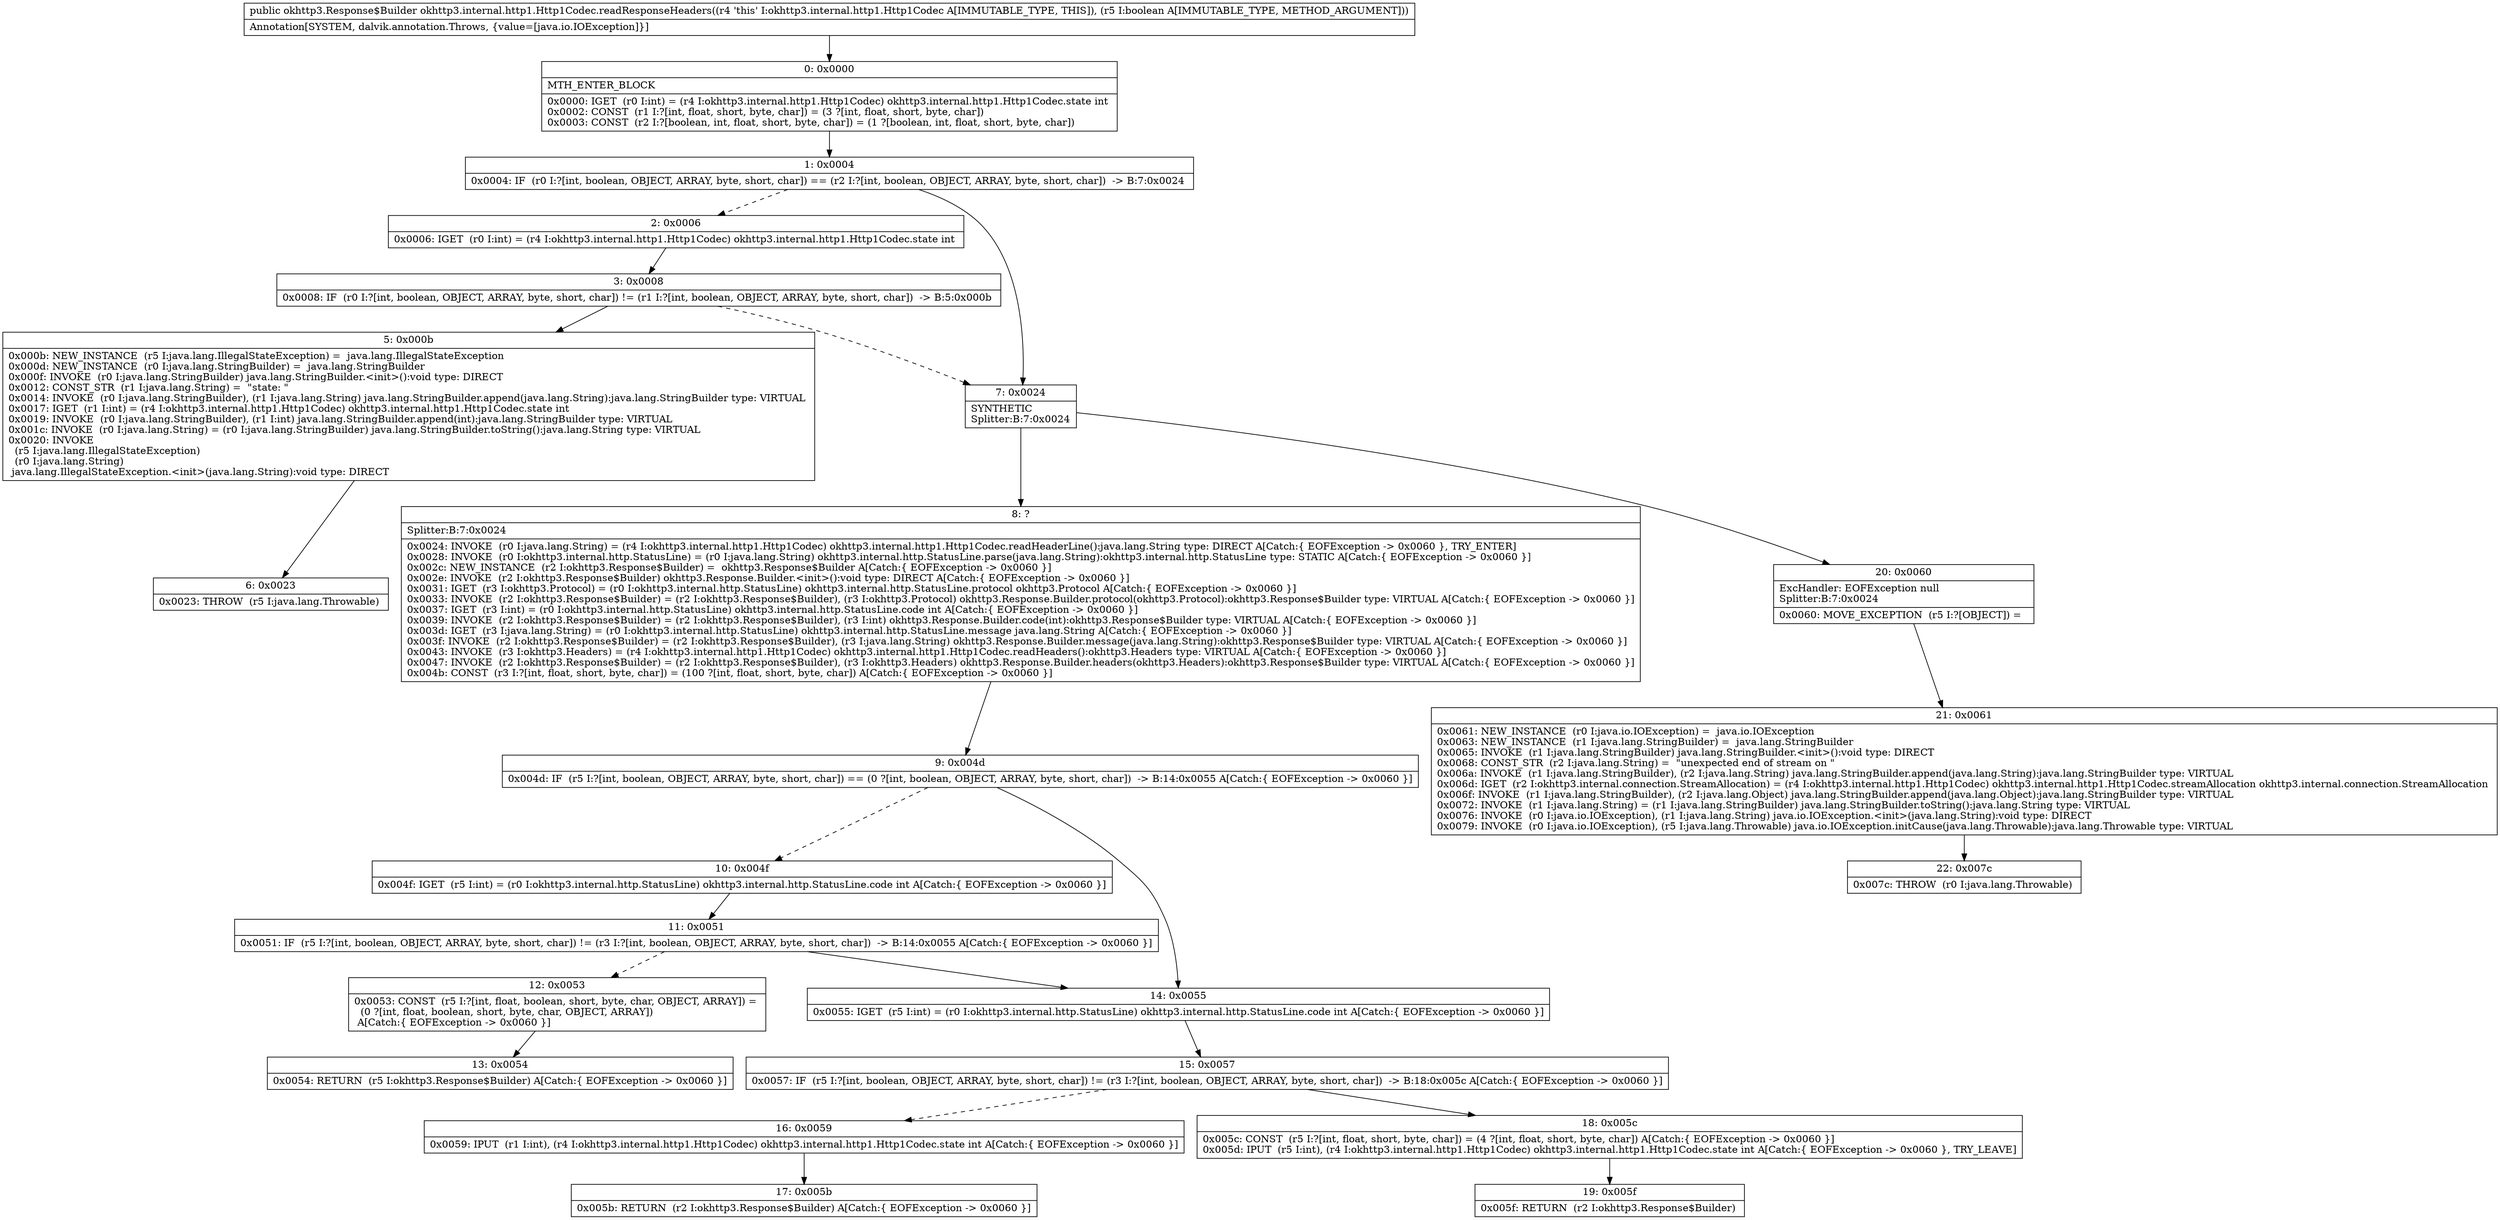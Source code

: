digraph "CFG forokhttp3.internal.http1.Http1Codec.readResponseHeaders(Z)Lokhttp3\/Response$Builder;" {
Node_0 [shape=record,label="{0\:\ 0x0000|MTH_ENTER_BLOCK\l|0x0000: IGET  (r0 I:int) = (r4 I:okhttp3.internal.http1.Http1Codec) okhttp3.internal.http1.Http1Codec.state int \l0x0002: CONST  (r1 I:?[int, float, short, byte, char]) = (3 ?[int, float, short, byte, char]) \l0x0003: CONST  (r2 I:?[boolean, int, float, short, byte, char]) = (1 ?[boolean, int, float, short, byte, char]) \l}"];
Node_1 [shape=record,label="{1\:\ 0x0004|0x0004: IF  (r0 I:?[int, boolean, OBJECT, ARRAY, byte, short, char]) == (r2 I:?[int, boolean, OBJECT, ARRAY, byte, short, char])  \-\> B:7:0x0024 \l}"];
Node_2 [shape=record,label="{2\:\ 0x0006|0x0006: IGET  (r0 I:int) = (r4 I:okhttp3.internal.http1.Http1Codec) okhttp3.internal.http1.Http1Codec.state int \l}"];
Node_3 [shape=record,label="{3\:\ 0x0008|0x0008: IF  (r0 I:?[int, boolean, OBJECT, ARRAY, byte, short, char]) != (r1 I:?[int, boolean, OBJECT, ARRAY, byte, short, char])  \-\> B:5:0x000b \l}"];
Node_5 [shape=record,label="{5\:\ 0x000b|0x000b: NEW_INSTANCE  (r5 I:java.lang.IllegalStateException) =  java.lang.IllegalStateException \l0x000d: NEW_INSTANCE  (r0 I:java.lang.StringBuilder) =  java.lang.StringBuilder \l0x000f: INVOKE  (r0 I:java.lang.StringBuilder) java.lang.StringBuilder.\<init\>():void type: DIRECT \l0x0012: CONST_STR  (r1 I:java.lang.String) =  \"state: \" \l0x0014: INVOKE  (r0 I:java.lang.StringBuilder), (r1 I:java.lang.String) java.lang.StringBuilder.append(java.lang.String):java.lang.StringBuilder type: VIRTUAL \l0x0017: IGET  (r1 I:int) = (r4 I:okhttp3.internal.http1.Http1Codec) okhttp3.internal.http1.Http1Codec.state int \l0x0019: INVOKE  (r0 I:java.lang.StringBuilder), (r1 I:int) java.lang.StringBuilder.append(int):java.lang.StringBuilder type: VIRTUAL \l0x001c: INVOKE  (r0 I:java.lang.String) = (r0 I:java.lang.StringBuilder) java.lang.StringBuilder.toString():java.lang.String type: VIRTUAL \l0x0020: INVOKE  \l  (r5 I:java.lang.IllegalStateException)\l  (r0 I:java.lang.String)\l java.lang.IllegalStateException.\<init\>(java.lang.String):void type: DIRECT \l}"];
Node_6 [shape=record,label="{6\:\ 0x0023|0x0023: THROW  (r5 I:java.lang.Throwable) \l}"];
Node_7 [shape=record,label="{7\:\ 0x0024|SYNTHETIC\lSplitter:B:7:0x0024\l}"];
Node_8 [shape=record,label="{8\:\ ?|Splitter:B:7:0x0024\l|0x0024: INVOKE  (r0 I:java.lang.String) = (r4 I:okhttp3.internal.http1.Http1Codec) okhttp3.internal.http1.Http1Codec.readHeaderLine():java.lang.String type: DIRECT A[Catch:\{ EOFException \-\> 0x0060 \}, TRY_ENTER]\l0x0028: INVOKE  (r0 I:okhttp3.internal.http.StatusLine) = (r0 I:java.lang.String) okhttp3.internal.http.StatusLine.parse(java.lang.String):okhttp3.internal.http.StatusLine type: STATIC A[Catch:\{ EOFException \-\> 0x0060 \}]\l0x002c: NEW_INSTANCE  (r2 I:okhttp3.Response$Builder) =  okhttp3.Response$Builder A[Catch:\{ EOFException \-\> 0x0060 \}]\l0x002e: INVOKE  (r2 I:okhttp3.Response$Builder) okhttp3.Response.Builder.\<init\>():void type: DIRECT A[Catch:\{ EOFException \-\> 0x0060 \}]\l0x0031: IGET  (r3 I:okhttp3.Protocol) = (r0 I:okhttp3.internal.http.StatusLine) okhttp3.internal.http.StatusLine.protocol okhttp3.Protocol A[Catch:\{ EOFException \-\> 0x0060 \}]\l0x0033: INVOKE  (r2 I:okhttp3.Response$Builder) = (r2 I:okhttp3.Response$Builder), (r3 I:okhttp3.Protocol) okhttp3.Response.Builder.protocol(okhttp3.Protocol):okhttp3.Response$Builder type: VIRTUAL A[Catch:\{ EOFException \-\> 0x0060 \}]\l0x0037: IGET  (r3 I:int) = (r0 I:okhttp3.internal.http.StatusLine) okhttp3.internal.http.StatusLine.code int A[Catch:\{ EOFException \-\> 0x0060 \}]\l0x0039: INVOKE  (r2 I:okhttp3.Response$Builder) = (r2 I:okhttp3.Response$Builder), (r3 I:int) okhttp3.Response.Builder.code(int):okhttp3.Response$Builder type: VIRTUAL A[Catch:\{ EOFException \-\> 0x0060 \}]\l0x003d: IGET  (r3 I:java.lang.String) = (r0 I:okhttp3.internal.http.StatusLine) okhttp3.internal.http.StatusLine.message java.lang.String A[Catch:\{ EOFException \-\> 0x0060 \}]\l0x003f: INVOKE  (r2 I:okhttp3.Response$Builder) = (r2 I:okhttp3.Response$Builder), (r3 I:java.lang.String) okhttp3.Response.Builder.message(java.lang.String):okhttp3.Response$Builder type: VIRTUAL A[Catch:\{ EOFException \-\> 0x0060 \}]\l0x0043: INVOKE  (r3 I:okhttp3.Headers) = (r4 I:okhttp3.internal.http1.Http1Codec) okhttp3.internal.http1.Http1Codec.readHeaders():okhttp3.Headers type: VIRTUAL A[Catch:\{ EOFException \-\> 0x0060 \}]\l0x0047: INVOKE  (r2 I:okhttp3.Response$Builder) = (r2 I:okhttp3.Response$Builder), (r3 I:okhttp3.Headers) okhttp3.Response.Builder.headers(okhttp3.Headers):okhttp3.Response$Builder type: VIRTUAL A[Catch:\{ EOFException \-\> 0x0060 \}]\l0x004b: CONST  (r3 I:?[int, float, short, byte, char]) = (100 ?[int, float, short, byte, char]) A[Catch:\{ EOFException \-\> 0x0060 \}]\l}"];
Node_9 [shape=record,label="{9\:\ 0x004d|0x004d: IF  (r5 I:?[int, boolean, OBJECT, ARRAY, byte, short, char]) == (0 ?[int, boolean, OBJECT, ARRAY, byte, short, char])  \-\> B:14:0x0055 A[Catch:\{ EOFException \-\> 0x0060 \}]\l}"];
Node_10 [shape=record,label="{10\:\ 0x004f|0x004f: IGET  (r5 I:int) = (r0 I:okhttp3.internal.http.StatusLine) okhttp3.internal.http.StatusLine.code int A[Catch:\{ EOFException \-\> 0x0060 \}]\l}"];
Node_11 [shape=record,label="{11\:\ 0x0051|0x0051: IF  (r5 I:?[int, boolean, OBJECT, ARRAY, byte, short, char]) != (r3 I:?[int, boolean, OBJECT, ARRAY, byte, short, char])  \-\> B:14:0x0055 A[Catch:\{ EOFException \-\> 0x0060 \}]\l}"];
Node_12 [shape=record,label="{12\:\ 0x0053|0x0053: CONST  (r5 I:?[int, float, boolean, short, byte, char, OBJECT, ARRAY]) = \l  (0 ?[int, float, boolean, short, byte, char, OBJECT, ARRAY])\l A[Catch:\{ EOFException \-\> 0x0060 \}]\l}"];
Node_13 [shape=record,label="{13\:\ 0x0054|0x0054: RETURN  (r5 I:okhttp3.Response$Builder) A[Catch:\{ EOFException \-\> 0x0060 \}]\l}"];
Node_14 [shape=record,label="{14\:\ 0x0055|0x0055: IGET  (r5 I:int) = (r0 I:okhttp3.internal.http.StatusLine) okhttp3.internal.http.StatusLine.code int A[Catch:\{ EOFException \-\> 0x0060 \}]\l}"];
Node_15 [shape=record,label="{15\:\ 0x0057|0x0057: IF  (r5 I:?[int, boolean, OBJECT, ARRAY, byte, short, char]) != (r3 I:?[int, boolean, OBJECT, ARRAY, byte, short, char])  \-\> B:18:0x005c A[Catch:\{ EOFException \-\> 0x0060 \}]\l}"];
Node_16 [shape=record,label="{16\:\ 0x0059|0x0059: IPUT  (r1 I:int), (r4 I:okhttp3.internal.http1.Http1Codec) okhttp3.internal.http1.Http1Codec.state int A[Catch:\{ EOFException \-\> 0x0060 \}]\l}"];
Node_17 [shape=record,label="{17\:\ 0x005b|0x005b: RETURN  (r2 I:okhttp3.Response$Builder) A[Catch:\{ EOFException \-\> 0x0060 \}]\l}"];
Node_18 [shape=record,label="{18\:\ 0x005c|0x005c: CONST  (r5 I:?[int, float, short, byte, char]) = (4 ?[int, float, short, byte, char]) A[Catch:\{ EOFException \-\> 0x0060 \}]\l0x005d: IPUT  (r5 I:int), (r4 I:okhttp3.internal.http1.Http1Codec) okhttp3.internal.http1.Http1Codec.state int A[Catch:\{ EOFException \-\> 0x0060 \}, TRY_LEAVE]\l}"];
Node_19 [shape=record,label="{19\:\ 0x005f|0x005f: RETURN  (r2 I:okhttp3.Response$Builder) \l}"];
Node_20 [shape=record,label="{20\:\ 0x0060|ExcHandler: EOFException null\lSplitter:B:7:0x0024\l|0x0060: MOVE_EXCEPTION  (r5 I:?[OBJECT]) =  \l}"];
Node_21 [shape=record,label="{21\:\ 0x0061|0x0061: NEW_INSTANCE  (r0 I:java.io.IOException) =  java.io.IOException \l0x0063: NEW_INSTANCE  (r1 I:java.lang.StringBuilder) =  java.lang.StringBuilder \l0x0065: INVOKE  (r1 I:java.lang.StringBuilder) java.lang.StringBuilder.\<init\>():void type: DIRECT \l0x0068: CONST_STR  (r2 I:java.lang.String) =  \"unexpected end of stream on \" \l0x006a: INVOKE  (r1 I:java.lang.StringBuilder), (r2 I:java.lang.String) java.lang.StringBuilder.append(java.lang.String):java.lang.StringBuilder type: VIRTUAL \l0x006d: IGET  (r2 I:okhttp3.internal.connection.StreamAllocation) = (r4 I:okhttp3.internal.http1.Http1Codec) okhttp3.internal.http1.Http1Codec.streamAllocation okhttp3.internal.connection.StreamAllocation \l0x006f: INVOKE  (r1 I:java.lang.StringBuilder), (r2 I:java.lang.Object) java.lang.StringBuilder.append(java.lang.Object):java.lang.StringBuilder type: VIRTUAL \l0x0072: INVOKE  (r1 I:java.lang.String) = (r1 I:java.lang.StringBuilder) java.lang.StringBuilder.toString():java.lang.String type: VIRTUAL \l0x0076: INVOKE  (r0 I:java.io.IOException), (r1 I:java.lang.String) java.io.IOException.\<init\>(java.lang.String):void type: DIRECT \l0x0079: INVOKE  (r0 I:java.io.IOException), (r5 I:java.lang.Throwable) java.io.IOException.initCause(java.lang.Throwable):java.lang.Throwable type: VIRTUAL \l}"];
Node_22 [shape=record,label="{22\:\ 0x007c|0x007c: THROW  (r0 I:java.lang.Throwable) \l}"];
MethodNode[shape=record,label="{public okhttp3.Response$Builder okhttp3.internal.http1.Http1Codec.readResponseHeaders((r4 'this' I:okhttp3.internal.http1.Http1Codec A[IMMUTABLE_TYPE, THIS]), (r5 I:boolean A[IMMUTABLE_TYPE, METHOD_ARGUMENT]))  | Annotation[SYSTEM, dalvik.annotation.Throws, \{value=[java.io.IOException]\}]\l}"];
MethodNode -> Node_0;
Node_0 -> Node_1;
Node_1 -> Node_2[style=dashed];
Node_1 -> Node_7;
Node_2 -> Node_3;
Node_3 -> Node_5;
Node_3 -> Node_7[style=dashed];
Node_5 -> Node_6;
Node_7 -> Node_8;
Node_7 -> Node_20;
Node_8 -> Node_9;
Node_9 -> Node_10[style=dashed];
Node_9 -> Node_14;
Node_10 -> Node_11;
Node_11 -> Node_12[style=dashed];
Node_11 -> Node_14;
Node_12 -> Node_13;
Node_14 -> Node_15;
Node_15 -> Node_16[style=dashed];
Node_15 -> Node_18;
Node_16 -> Node_17;
Node_18 -> Node_19;
Node_20 -> Node_21;
Node_21 -> Node_22;
}

